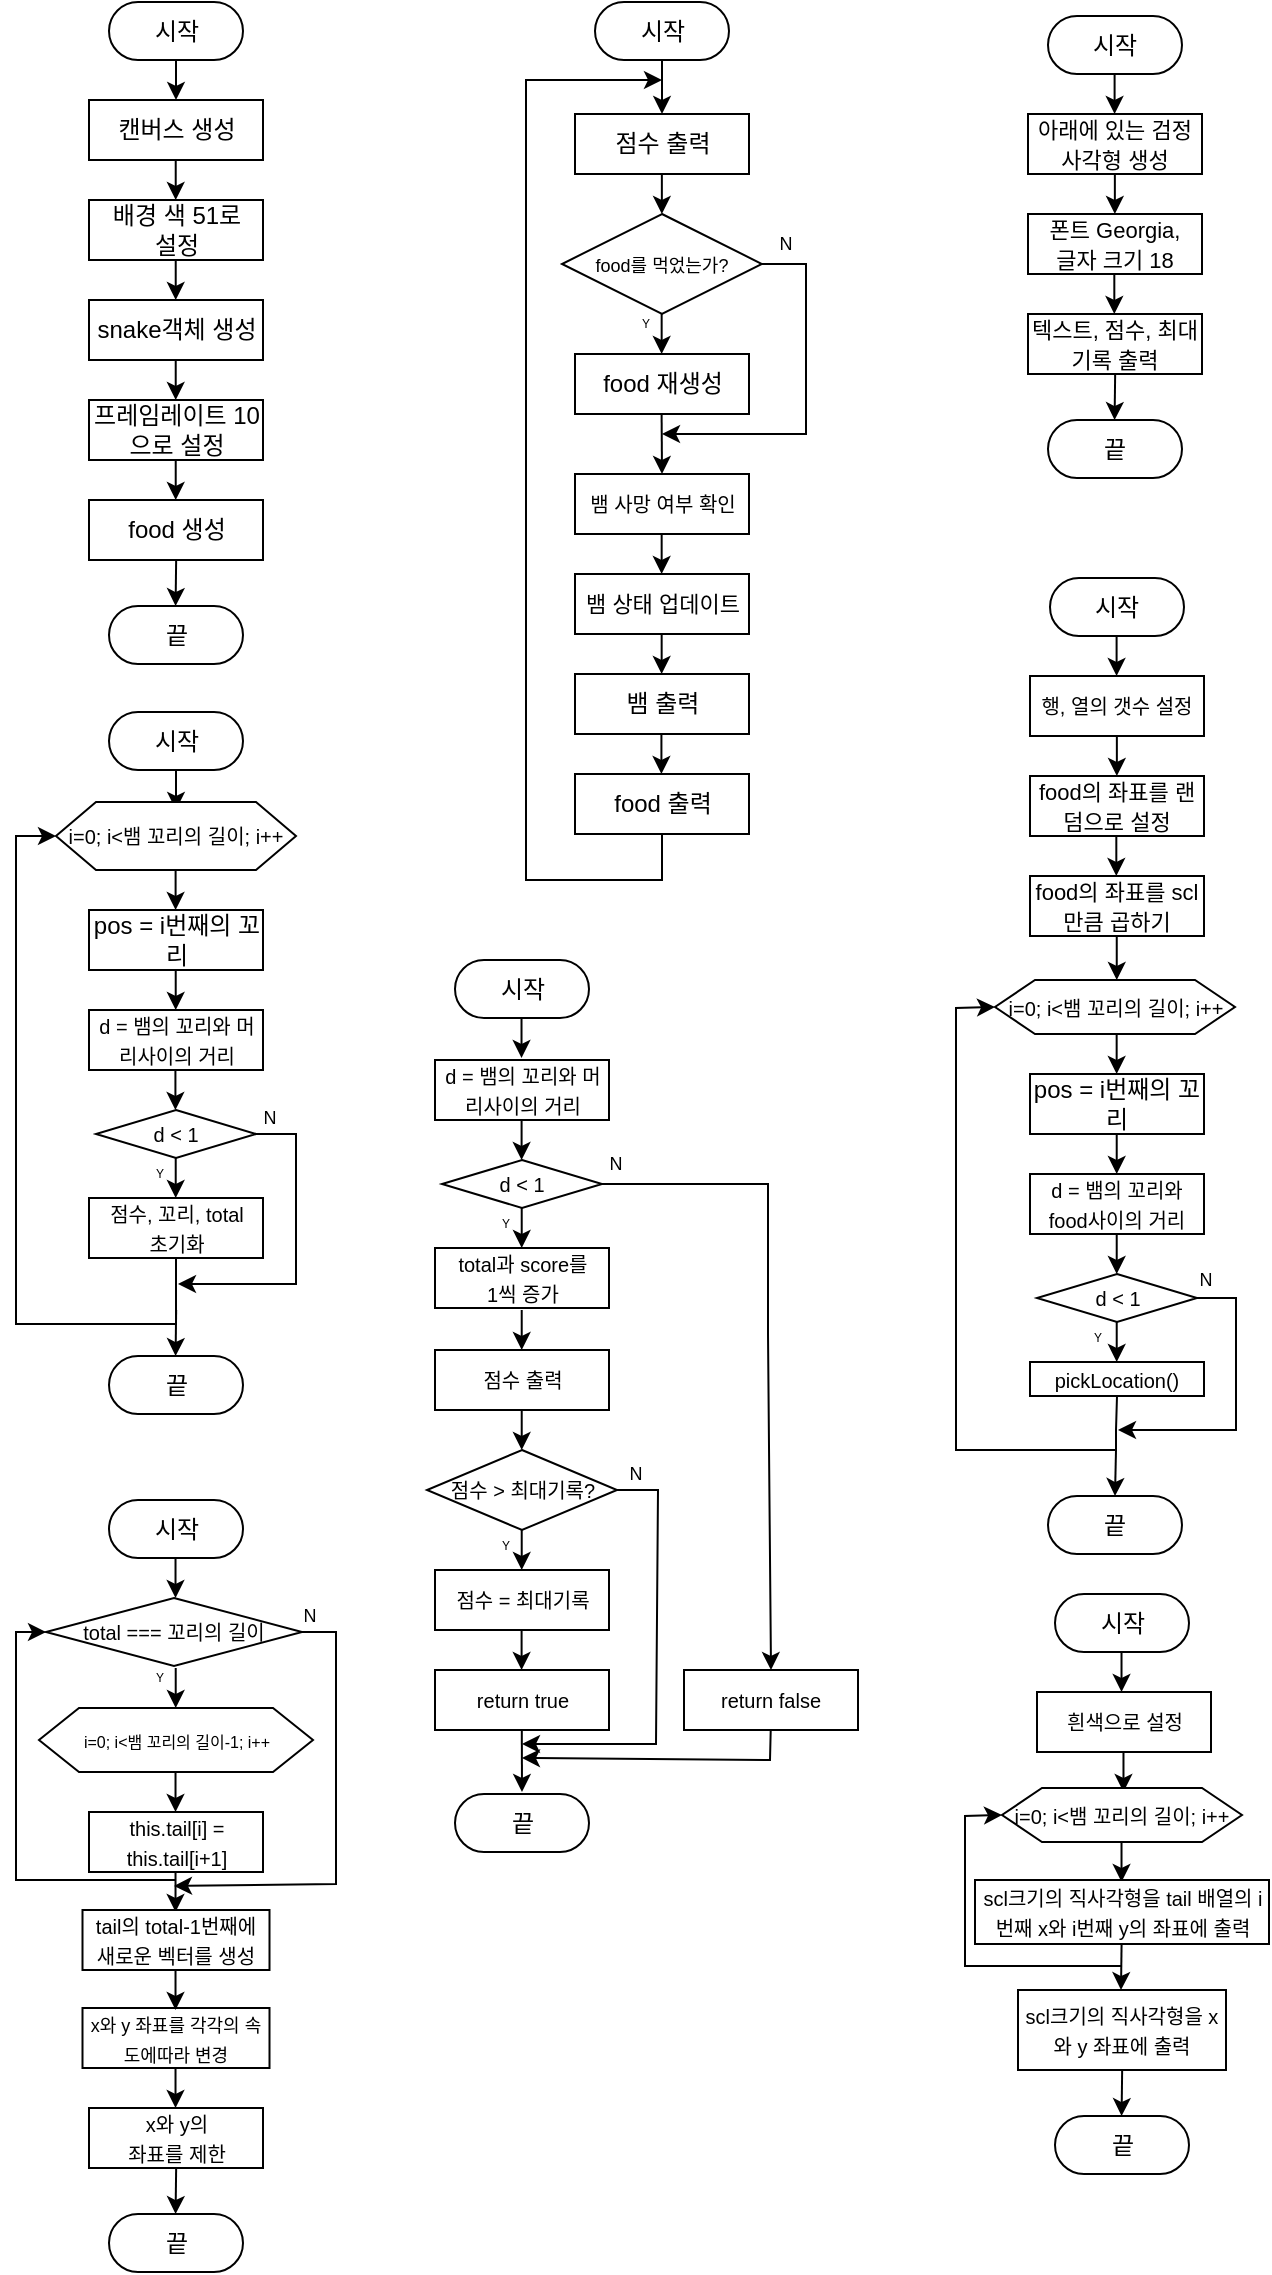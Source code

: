 <mxfile version="17.5.0" type="github"><diagram id="o1YmCzSLNGWAifdCayA7" name="Page-1"><mxGraphModel dx="426" dy="541" grid="0" gridSize="10" guides="1" tooltips="1" connect="1" arrows="1" fold="1" page="1" pageScale="1" pageWidth="827" pageHeight="1169" math="0" shadow="0"><root><mxCell id="0"/><mxCell id="1" parent="0"/><mxCell id="RgioueCR6LUNR1uBSGEY-4" value="" style="endArrow=classic;html=1;rounded=0;entryX=0.5;entryY=0;entryDx=0;entryDy=0;exitX=0.5;exitY=1;exitDx=0;exitDy=0;" edge="1" parent="1" source="RgioueCR6LUNR1uBSGEY-41" target="RgioueCR6LUNR1uBSGEY-6"><mxGeometry width="50" height="50" relative="1" as="geometry"><mxPoint x="361" y="57" as="sourcePoint"/><mxPoint x="363" y="77" as="targetPoint"/><Array as="points"/></mxGeometry></mxCell><mxCell id="RgioueCR6LUNR1uBSGEY-6" value="점수 출력" style="rounded=0;whiteSpace=wrap;html=1;" vertex="1" parent="1"><mxGeometry x="319.5" y="84" width="87" height="30" as="geometry"/></mxCell><mxCell id="RgioueCR6LUNR1uBSGEY-7" value="" style="endArrow=classic;html=1;rounded=0;exitX=0.5;exitY=1;exitDx=0;exitDy=0;" edge="1" parent="1"><mxGeometry width="50" height="50" relative="1" as="geometry"><mxPoint x="362.93" y="114" as="sourcePoint"/><mxPoint x="362.93" y="134" as="targetPoint"/><Array as="points"/></mxGeometry></mxCell><mxCell id="RgioueCR6LUNR1uBSGEY-8" value="&lt;font style=&quot;font-size: 9px&quot;&gt;food를 먹었는가?&lt;/font&gt;" style="rhombus;whiteSpace=wrap;html=1;rounded=0;" vertex="1" parent="1"><mxGeometry x="313" y="134" width="100" height="50" as="geometry"/></mxCell><mxCell id="RgioueCR6LUNR1uBSGEY-12" value="" style="endArrow=classic;html=1;rounded=0;exitX=0.5;exitY=1;exitDx=0;exitDy=0;" edge="1" parent="1"><mxGeometry width="50" height="50" relative="1" as="geometry"><mxPoint x="362.83" y="184" as="sourcePoint"/><mxPoint x="362.83" y="204" as="targetPoint"/><Array as="points"/></mxGeometry></mxCell><mxCell id="RgioueCR6LUNR1uBSGEY-13" value="" style="endArrow=classic;html=1;rounded=0;exitX=1;exitY=0.5;exitDx=0;exitDy=0;" edge="1" parent="1" source="RgioueCR6LUNR1uBSGEY-8"><mxGeometry width="50" height="50" relative="1" as="geometry"><mxPoint x="435" y="164" as="sourcePoint"/><mxPoint x="363" y="244" as="targetPoint"/><Array as="points"><mxPoint x="435" y="159"/><mxPoint x="435" y="244"/></Array></mxGeometry></mxCell><mxCell id="RgioueCR6LUNR1uBSGEY-14" value="food 재생성" style="rounded=0;whiteSpace=wrap;html=1;" vertex="1" parent="1"><mxGeometry x="319.5" y="204" width="87" height="30" as="geometry"/></mxCell><mxCell id="RgioueCR6LUNR1uBSGEY-15" value="" style="endArrow=classic;html=1;rounded=0;exitX=0.5;exitY=1;exitDx=0;exitDy=0;" edge="1" parent="1"><mxGeometry width="50" height="50" relative="1" as="geometry"><mxPoint x="362.8" y="234" as="sourcePoint"/><mxPoint x="363" y="264" as="targetPoint"/><Array as="points"/></mxGeometry></mxCell><mxCell id="RgioueCR6LUNR1uBSGEY-16" value="Y" style="text;html=1;strokeColor=none;fillColor=none;align=center;verticalAlign=middle;whiteSpace=wrap;rounded=0;fontSize=6;" vertex="1" parent="1"><mxGeometry x="325" y="174" width="60" height="30" as="geometry"/></mxCell><mxCell id="RgioueCR6LUNR1uBSGEY-17" value="&lt;font style=&quot;font-size: 9px&quot;&gt;N&lt;/font&gt;" style="text;html=1;strokeColor=none;fillColor=none;align=center;verticalAlign=middle;whiteSpace=wrap;rounded=0;fontSize=6;" vertex="1" parent="1"><mxGeometry x="395" y="134" width="60" height="30" as="geometry"/></mxCell><mxCell id="RgioueCR6LUNR1uBSGEY-19" value="&lt;font style=&quot;font-size: 10px&quot;&gt;뱀 사망 여부 확인&lt;/font&gt;" style="rounded=0;whiteSpace=wrap;html=1;" vertex="1" parent="1"><mxGeometry x="319.5" y="264" width="87" height="30" as="geometry"/></mxCell><mxCell id="RgioueCR6LUNR1uBSGEY-22" value="" style="endArrow=classic;html=1;rounded=0;exitX=0.5;exitY=1;exitDx=0;exitDy=0;" edge="1" parent="1"><mxGeometry width="50" height="50" relative="1" as="geometry"><mxPoint x="362.71" y="394" as="sourcePoint"/><mxPoint x="362.71" y="414" as="targetPoint"/><Array as="points"/></mxGeometry></mxCell><mxCell id="RgioueCR6LUNR1uBSGEY-23" value="" style="endArrow=classic;html=1;rounded=0;exitX=0.5;exitY=1;exitDx=0;exitDy=0;" edge="1" parent="1"><mxGeometry width="50" height="50" relative="1" as="geometry"><mxPoint x="362.83" y="344" as="sourcePoint"/><mxPoint x="362.83" y="364" as="targetPoint"/><Array as="points"/></mxGeometry></mxCell><mxCell id="RgioueCR6LUNR1uBSGEY-24" value="" style="endArrow=classic;html=1;rounded=0;exitX=0.5;exitY=1;exitDx=0;exitDy=0;" edge="1" parent="1"><mxGeometry width="50" height="50" relative="1" as="geometry"><mxPoint x="362.83" y="294" as="sourcePoint"/><mxPoint x="362.83" y="314" as="targetPoint"/><Array as="points"/></mxGeometry></mxCell><mxCell id="RgioueCR6LUNR1uBSGEY-25" value="&lt;font style=&quot;font-size: 11px&quot;&gt;뱀 상태 업데이트&lt;/font&gt;" style="rounded=0;whiteSpace=wrap;html=1;" vertex="1" parent="1"><mxGeometry x="319.5" y="314" width="87" height="30" as="geometry"/></mxCell><mxCell id="RgioueCR6LUNR1uBSGEY-26" value="뱀 출력" style="rounded=0;whiteSpace=wrap;html=1;" vertex="1" parent="1"><mxGeometry x="319.5" y="364" width="87" height="30" as="geometry"/></mxCell><mxCell id="RgioueCR6LUNR1uBSGEY-27" value="food 출력" style="rounded=0;whiteSpace=wrap;html=1;" vertex="1" parent="1"><mxGeometry x="319.5" y="414" width="87" height="30" as="geometry"/></mxCell><mxCell id="RgioueCR6LUNR1uBSGEY-30" value="" style="endArrow=classic;html=1;rounded=0;fontSize=9;exitX=0.5;exitY=1;exitDx=0;exitDy=0;" edge="1" parent="1" source="RgioueCR6LUNR1uBSGEY-27"><mxGeometry width="50" height="50" relative="1" as="geometry"><mxPoint x="395" y="287" as="sourcePoint"/><mxPoint x="363" y="67" as="targetPoint"/><Array as="points"><mxPoint x="363" y="467"/><mxPoint x="295" y="467"/><mxPoint x="295" y="67"/></Array></mxGeometry></mxCell><mxCell id="RgioueCR6LUNR1uBSGEY-37" value="" style="endArrow=classic;html=1;rounded=0;entryX=0.5;entryY=0;entryDx=0;entryDy=0;exitX=0.5;exitY=1;exitDx=0;exitDy=0;" edge="1" parent="1" source="RgioueCR6LUNR1uBSGEY-39" target="RgioueCR6LUNR1uBSGEY-38"><mxGeometry width="50" height="50" relative="1" as="geometry"><mxPoint x="120" y="57" as="sourcePoint"/><mxPoint x="119.8" y="77" as="targetPoint"/><Array as="points"/></mxGeometry></mxCell><mxCell id="RgioueCR6LUNR1uBSGEY-38" value="캔버스 생성" style="rounded=0;whiteSpace=wrap;html=1;" vertex="1" parent="1"><mxGeometry x="76.5" y="77" width="87" height="30" as="geometry"/></mxCell><mxCell id="RgioueCR6LUNR1uBSGEY-39" value="시작" style="rounded=1;whiteSpace=wrap;html=1;arcSize=50;" vertex="1" parent="1"><mxGeometry x="86.5" y="28" width="67" height="29" as="geometry"/></mxCell><mxCell id="RgioueCR6LUNR1uBSGEY-41" value="시작" style="rounded=1;whiteSpace=wrap;html=1;arcSize=50;" vertex="1" parent="1"><mxGeometry x="329.5" y="28" width="67" height="29" as="geometry"/></mxCell><mxCell id="RgioueCR6LUNR1uBSGEY-42" value="" style="endArrow=classic;html=1;rounded=0;entryX=0.5;entryY=0;entryDx=0;entryDy=0;exitX=0.5;exitY=1;exitDx=0;exitDy=0;" edge="1" parent="1"><mxGeometry width="50" height="50" relative="1" as="geometry"><mxPoint x="119.86" y="107" as="sourcePoint"/><mxPoint x="119.86" y="127" as="targetPoint"/><Array as="points"/></mxGeometry></mxCell><mxCell id="RgioueCR6LUNR1uBSGEY-43" value="배경 색 51로&lt;br&gt;설정" style="rounded=0;whiteSpace=wrap;html=1;" vertex="1" parent="1"><mxGeometry x="76.5" y="127" width="87" height="30" as="geometry"/></mxCell><mxCell id="RgioueCR6LUNR1uBSGEY-44" value="" style="endArrow=classic;html=1;rounded=0;entryX=0.5;entryY=0;entryDx=0;entryDy=0;exitX=0.5;exitY=1;exitDx=0;exitDy=0;" edge="1" parent="1"><mxGeometry width="50" height="50" relative="1" as="geometry"><mxPoint x="119.86" y="157" as="sourcePoint"/><mxPoint x="119.86" y="177" as="targetPoint"/><Array as="points"/></mxGeometry></mxCell><mxCell id="RgioueCR6LUNR1uBSGEY-45" value="snake객체 생성" style="rounded=0;whiteSpace=wrap;html=1;" vertex="1" parent="1"><mxGeometry x="76.5" y="177" width="87" height="30" as="geometry"/></mxCell><mxCell id="RgioueCR6LUNR1uBSGEY-46" value="" style="endArrow=classic;html=1;rounded=0;entryX=0.5;entryY=0;entryDx=0;entryDy=0;exitX=0.5;exitY=1;exitDx=0;exitDy=0;" edge="1" parent="1"><mxGeometry width="50" height="50" relative="1" as="geometry"><mxPoint x="119.86" y="207" as="sourcePoint"/><mxPoint x="119.86" y="227" as="targetPoint"/><Array as="points"/></mxGeometry></mxCell><mxCell id="RgioueCR6LUNR1uBSGEY-47" value="프레임레이트 10으로 설정" style="rounded=0;whiteSpace=wrap;html=1;" vertex="1" parent="1"><mxGeometry x="76.5" y="227" width="87" height="30" as="geometry"/></mxCell><mxCell id="RgioueCR6LUNR1uBSGEY-49" value="" style="endArrow=classic;html=1;rounded=0;entryX=0.5;entryY=0;entryDx=0;entryDy=0;exitX=0.5;exitY=1;exitDx=0;exitDy=0;" edge="1" parent="1"><mxGeometry width="50" height="50" relative="1" as="geometry"><mxPoint x="119.86" y="257" as="sourcePoint"/><mxPoint x="119.86" y="277" as="targetPoint"/><Array as="points"/></mxGeometry></mxCell><mxCell id="RgioueCR6LUNR1uBSGEY-50" value="food 생성" style="rounded=0;whiteSpace=wrap;html=1;" vertex="1" parent="1"><mxGeometry x="76.5" y="277" width="87" height="30" as="geometry"/></mxCell><mxCell id="RgioueCR6LUNR1uBSGEY-52" value="시작" style="rounded=1;whiteSpace=wrap;html=1;arcSize=50;" vertex="1" parent="1"><mxGeometry x="556" y="35" width="67" height="29" as="geometry"/></mxCell><mxCell id="RgioueCR6LUNR1uBSGEY-53" value="&lt;font style=&quot;font-size: 11px&quot;&gt;아래에 있는 검정 사각형 생성&lt;/font&gt;" style="rounded=0;whiteSpace=wrap;html=1;" vertex="1" parent="1"><mxGeometry x="546" y="84" width="87" height="30" as="geometry"/></mxCell><mxCell id="RgioueCR6LUNR1uBSGEY-54" value="" style="endArrow=classic;html=1;rounded=0;exitX=0.5;exitY=1;exitDx=0;exitDy=0;" edge="1" parent="1"><mxGeometry width="50" height="50" relative="1" as="geometry"><mxPoint x="589.43" y="114" as="sourcePoint"/><mxPoint x="589.43" y="134" as="targetPoint"/><Array as="points"/></mxGeometry></mxCell><mxCell id="RgioueCR6LUNR1uBSGEY-55" value="&lt;span style=&quot;font-size: 11px&quot;&gt;폰트 Georgia,&lt;br&gt;글자 크기 18&lt;/span&gt;" style="rounded=0;whiteSpace=wrap;html=1;" vertex="1" parent="1"><mxGeometry x="546" y="134" width="87" height="30" as="geometry"/></mxCell><mxCell id="RgioueCR6LUNR1uBSGEY-56" value="" style="endArrow=classic;html=1;rounded=0;exitX=0.5;exitY=1;exitDx=0;exitDy=0;" edge="1" parent="1"><mxGeometry width="50" height="50" relative="1" as="geometry"><mxPoint x="589.16" y="164" as="sourcePoint"/><mxPoint x="589.16" y="184" as="targetPoint"/><Array as="points"/></mxGeometry></mxCell><mxCell id="RgioueCR6LUNR1uBSGEY-59" value="&lt;span style=&quot;font-size: 11px&quot;&gt;텍스트, 점수, 최대기록 출력&lt;/span&gt;" style="rounded=0;whiteSpace=wrap;html=1;" vertex="1" parent="1"><mxGeometry x="546" y="184" width="87" height="30" as="geometry"/></mxCell><mxCell id="RgioueCR6LUNR1uBSGEY-71" value="" style="endArrow=classic;html=1;rounded=0;exitX=0.5;exitY=1;exitDx=0;exitDy=0;" edge="1" parent="1"><mxGeometry width="50" height="50" relative="1" as="geometry"><mxPoint x="589.3" y="64" as="sourcePoint"/><mxPoint x="589.3" y="84" as="targetPoint"/><Array as="points"/></mxGeometry></mxCell><mxCell id="RgioueCR6LUNR1uBSGEY-72" value="시작" style="rounded=1;whiteSpace=wrap;html=1;arcSize=50;" vertex="1" parent="1"><mxGeometry x="557" y="316" width="67" height="29" as="geometry"/></mxCell><mxCell id="RgioueCR6LUNR1uBSGEY-73" value="&lt;font style=&quot;font-size: 10px&quot;&gt;행, 열의 갯수 설정&lt;/font&gt;" style="rounded=0;whiteSpace=wrap;html=1;" vertex="1" parent="1"><mxGeometry x="547" y="365" width="87" height="30" as="geometry"/></mxCell><mxCell id="RgioueCR6LUNR1uBSGEY-74" value="" style="endArrow=classic;html=1;rounded=0;exitX=0.5;exitY=1;exitDx=0;exitDy=0;" edge="1" parent="1"><mxGeometry width="50" height="50" relative="1" as="geometry"><mxPoint x="590.43" y="395" as="sourcePoint"/><mxPoint x="590.43" y="415" as="targetPoint"/><Array as="points"/></mxGeometry></mxCell><mxCell id="RgioueCR6LUNR1uBSGEY-75" value="&lt;span style=&quot;font-size: 11px&quot;&gt;food의 좌표를 랜덤으로 설정&lt;/span&gt;" style="rounded=0;whiteSpace=wrap;html=1;" vertex="1" parent="1"><mxGeometry x="547" y="415" width="87" height="30" as="geometry"/></mxCell><mxCell id="RgioueCR6LUNR1uBSGEY-76" value="" style="endArrow=classic;html=1;rounded=0;exitX=0.5;exitY=1;exitDx=0;exitDy=0;" edge="1" parent="1"><mxGeometry width="50" height="50" relative="1" as="geometry"><mxPoint x="590.16" y="445" as="sourcePoint"/><mxPoint x="590.16" y="465" as="targetPoint"/><Array as="points"/></mxGeometry></mxCell><mxCell id="RgioueCR6LUNR1uBSGEY-77" value="&lt;span style=&quot;font-size: 11px&quot;&gt;food의 좌표를 scl만큼 곱하기&lt;/span&gt;" style="rounded=0;whiteSpace=wrap;html=1;" vertex="1" parent="1"><mxGeometry x="547" y="465" width="87" height="30" as="geometry"/></mxCell><mxCell id="RgioueCR6LUNR1uBSGEY-78" value="" style="endArrow=classic;html=1;rounded=0;exitX=0.5;exitY=1;exitDx=0;exitDy=0;" edge="1" parent="1"><mxGeometry width="50" height="50" relative="1" as="geometry"><mxPoint x="590.3" y="345" as="sourcePoint"/><mxPoint x="590.3" y="365" as="targetPoint"/><Array as="points"/></mxGeometry></mxCell><mxCell id="RgioueCR6LUNR1uBSGEY-81" value="" style="endArrow=classic;html=1;rounded=0;exitX=0.5;exitY=1;exitDx=0;exitDy=0;entryX=0.499;entryY=0;entryDx=0;entryDy=0;entryPerimeter=0;" edge="1" parent="1"><mxGeometry width="50" height="50" relative="1" as="geometry"><mxPoint x="590.39" y="495" as="sourcePoint"/><mxPoint x="590.38" y="517" as="targetPoint"/><Array as="points"/></mxGeometry></mxCell><mxCell id="RgioueCR6LUNR1uBSGEY-83" value="i=0; i&amp;lt;뱀 꼬리의 길이; i++" style="shape=hexagon;perimeter=hexagonPerimeter2;whiteSpace=wrap;html=1;fixedSize=1;fontSize=10;" vertex="1" parent="1"><mxGeometry x="529.5" y="517" width="120" height="27" as="geometry"/></mxCell><mxCell id="RgioueCR6LUNR1uBSGEY-85" value="" style="endArrow=classic;html=1;rounded=0;exitX=0.5;exitY=1;exitDx=0;exitDy=0;" edge="1" parent="1"><mxGeometry width="50" height="50" relative="1" as="geometry"><mxPoint x="590.33" y="544" as="sourcePoint"/><mxPoint x="590.33" y="564" as="targetPoint"/><Array as="points"/></mxGeometry></mxCell><mxCell id="RgioueCR6LUNR1uBSGEY-87" value="pos = i번째의 꼬리" style="rounded=0;whiteSpace=wrap;html=1;" vertex="1" parent="1"><mxGeometry x="547" y="564" width="87" height="30" as="geometry"/></mxCell><mxCell id="RgioueCR6LUNR1uBSGEY-90" value="" style="endArrow=classic;html=1;rounded=0;exitX=0.5;exitY=1;exitDx=0;exitDy=0;" edge="1" parent="1"><mxGeometry width="50" height="50" relative="1" as="geometry"><mxPoint x="590.36" y="594" as="sourcePoint"/><mxPoint x="590.36" y="614" as="targetPoint"/><Array as="points"/></mxGeometry></mxCell><mxCell id="RgioueCR6LUNR1uBSGEY-91" value="&lt;font style=&quot;font-size: 10px&quot;&gt;d = 뱀의 꼬리와food사이의 거리&lt;/font&gt;" style="rounded=0;whiteSpace=wrap;html=1;" vertex="1" parent="1"><mxGeometry x="547" y="614" width="87" height="30" as="geometry"/></mxCell><mxCell id="RgioueCR6LUNR1uBSGEY-92" value="" style="endArrow=classic;html=1;rounded=0;exitX=0.5;exitY=1;exitDx=0;exitDy=0;" edge="1" parent="1"><mxGeometry width="50" height="50" relative="1" as="geometry"><mxPoint x="590.36" y="644" as="sourcePoint"/><mxPoint x="590.36" y="664" as="targetPoint"/><Array as="points"/></mxGeometry></mxCell><mxCell id="RgioueCR6LUNR1uBSGEY-94" value="d &amp;lt; 1" style="rhombus;whiteSpace=wrap;html=1;fontSize=10;" vertex="1" parent="1"><mxGeometry x="550.5" y="664" width="80" height="24" as="geometry"/></mxCell><mxCell id="RgioueCR6LUNR1uBSGEY-95" value="" style="endArrow=classic;html=1;rounded=0;exitX=0.5;exitY=1;exitDx=0;exitDy=0;" edge="1" parent="1"><mxGeometry width="50" height="50" relative="1" as="geometry"><mxPoint x="590.36" y="688" as="sourcePoint"/><mxPoint x="590.36" y="708" as="targetPoint"/><Array as="points"/></mxGeometry></mxCell><mxCell id="RgioueCR6LUNR1uBSGEY-97" value="&lt;span style=&quot;font-size: 10px&quot;&gt;pickLocation()&lt;/span&gt;" style="rounded=0;whiteSpace=wrap;html=1;" vertex="1" parent="1"><mxGeometry x="547" y="708" width="87" height="17" as="geometry"/></mxCell><mxCell id="RgioueCR6LUNR1uBSGEY-98" value="" style="endArrow=classic;html=1;rounded=0;exitX=0.5;exitY=1;exitDx=0;exitDy=0;entryX=0;entryY=0.5;entryDx=0;entryDy=0;" edge="1" parent="1" source="RgioueCR6LUNR1uBSGEY-97" target="RgioueCR6LUNR1uBSGEY-83"><mxGeometry width="50" height="50" relative="1" as="geometry"><mxPoint x="589.3" y="725" as="sourcePoint"/><mxPoint x="590" y="352" as="targetPoint"/><Array as="points"><mxPoint x="590" y="742"/><mxPoint x="590" y="752"/><mxPoint x="510" y="752"/><mxPoint x="510" y="531"/></Array></mxGeometry></mxCell><mxCell id="RgioueCR6LUNR1uBSGEY-100" value="" style="endArrow=classic;html=1;fontSize=10;exitX=1;exitY=0.5;exitDx=0;exitDy=0;rounded=0;" edge="1" parent="1" source="RgioueCR6LUNR1uBSGEY-94"><mxGeometry width="50" height="50" relative="1" as="geometry"><mxPoint x="520" y="592" as="sourcePoint"/><mxPoint x="591" y="742" as="targetPoint"/><Array as="points"><mxPoint x="650" y="676"/><mxPoint x="650" y="742"/></Array></mxGeometry></mxCell><mxCell id="RgioueCR6LUNR1uBSGEY-101" value="" style="endArrow=classic;html=1;rounded=0;entryX=0.5;entryY=0;entryDx=0;entryDy=0;exitX=0.5;exitY=1;exitDx=0;exitDy=0;" edge="1" parent="1" source="RgioueCR6LUNR1uBSGEY-103"><mxGeometry width="50" height="50" relative="1" as="geometry"><mxPoint x="120" y="412" as="sourcePoint"/><mxPoint x="120.0" y="432" as="targetPoint"/><Array as="points"/></mxGeometry></mxCell><mxCell id="RgioueCR6LUNR1uBSGEY-103" value="시작" style="rounded=1;whiteSpace=wrap;html=1;arcSize=50;" vertex="1" parent="1"><mxGeometry x="86.5" y="383" width="67" height="29" as="geometry"/></mxCell><mxCell id="RgioueCR6LUNR1uBSGEY-104" value="" style="endArrow=classic;html=1;rounded=0;entryX=0.5;entryY=0;entryDx=0;entryDy=0;exitX=0.5;exitY=1;exitDx=0;exitDy=0;" edge="1" parent="1"><mxGeometry width="50" height="50" relative="1" as="geometry"><mxPoint x="119.8" y="462" as="sourcePoint"/><mxPoint x="119.8" y="482" as="targetPoint"/><Array as="points"/></mxGeometry></mxCell><mxCell id="RgioueCR6LUNR1uBSGEY-105" value="pos = i번째의 꼬리" style="rounded=0;whiteSpace=wrap;html=1;" vertex="1" parent="1"><mxGeometry x="76.5" y="482" width="87" height="30" as="geometry"/></mxCell><mxCell id="RgioueCR6LUNR1uBSGEY-106" value="" style="endArrow=classic;html=1;rounded=0;entryX=0.5;entryY=0;entryDx=0;entryDy=0;exitX=0.5;exitY=1;exitDx=0;exitDy=0;" edge="1" parent="1"><mxGeometry width="50" height="50" relative="1" as="geometry"><mxPoint x="119.86" y="512" as="sourcePoint"/><mxPoint x="119.86" y="532" as="targetPoint"/><Array as="points"/></mxGeometry></mxCell><mxCell id="RgioueCR6LUNR1uBSGEY-107" value="&lt;span style=&quot;font-size: 10px&quot;&gt;d = 뱀의 꼬리와 머리사이의 거리&lt;/span&gt;" style="rounded=0;whiteSpace=wrap;html=1;" vertex="1" parent="1"><mxGeometry x="76.5" y="532" width="87" height="30" as="geometry"/></mxCell><mxCell id="RgioueCR6LUNR1uBSGEY-108" value="" style="endArrow=classic;html=1;rounded=0;entryX=0.5;entryY=0;entryDx=0;entryDy=0;exitX=0.5;exitY=1;exitDx=0;exitDy=0;" edge="1" parent="1"><mxGeometry width="50" height="50" relative="1" as="geometry"><mxPoint x="119.71" y="562" as="sourcePoint"/><mxPoint x="119.71" y="582" as="targetPoint"/><Array as="points"/></mxGeometry></mxCell><mxCell id="RgioueCR6LUNR1uBSGEY-112" value="i=0; i&amp;lt;뱀 꼬리의 길이; i++" style="shape=hexagon;perimeter=hexagonPerimeter2;whiteSpace=wrap;html=1;fixedSize=1;fontSize=10;" vertex="1" parent="1"><mxGeometry x="60" y="428" width="120" height="34" as="geometry"/></mxCell><mxCell id="RgioueCR6LUNR1uBSGEY-118" value="" style="endArrow=classic;html=1;rounded=0;exitX=0.5;exitY=1;exitDx=0;exitDy=0;entryX=0;entryY=0.5;entryDx=0;entryDy=0;" edge="1" parent="1" target="RgioueCR6LUNR1uBSGEY-112"><mxGeometry width="50" height="50" relative="1" as="geometry"><mxPoint x="120" y="656" as="sourcePoint"/><mxPoint x="120" y="469" as="targetPoint"/><Array as="points"><mxPoint x="120" y="689"/><mxPoint x="40" y="689"/><mxPoint x="40" y="445"/></Array></mxGeometry></mxCell><mxCell id="RgioueCR6LUNR1uBSGEY-120" value="&lt;font style=&quot;font-size: 9px&quot;&gt;N&lt;/font&gt;" style="text;html=1;strokeColor=none;fillColor=none;align=center;verticalAlign=middle;whiteSpace=wrap;rounded=0;fontSize=6;" vertex="1" parent="1"><mxGeometry x="137" y="571" width="60" height="30" as="geometry"/></mxCell><mxCell id="RgioueCR6LUNR1uBSGEY-121" value="Y" style="text;html=1;strokeColor=none;fillColor=none;align=center;verticalAlign=middle;whiteSpace=wrap;rounded=0;fontSize=6;" vertex="1" parent="1"><mxGeometry x="550.5" y="681" width="60" height="30" as="geometry"/></mxCell><mxCell id="RgioueCR6LUNR1uBSGEY-122" value="&lt;font style=&quot;font-size: 9px&quot;&gt;N&lt;/font&gt;" style="text;html=1;strokeColor=none;fillColor=none;align=center;verticalAlign=middle;whiteSpace=wrap;rounded=0;fontSize=6;" vertex="1" parent="1"><mxGeometry x="605" y="652" width="60" height="30" as="geometry"/></mxCell><mxCell id="RgioueCR6LUNR1uBSGEY-123" value="시작" style="rounded=1;whiteSpace=wrap;html=1;arcSize=50;" vertex="1" parent="1"><mxGeometry x="86.5" y="777" width="67" height="29" as="geometry"/></mxCell><mxCell id="RgioueCR6LUNR1uBSGEY-125" value="" style="endArrow=classic;html=1;rounded=0;entryX=0.5;entryY=0;entryDx=0;entryDy=0;exitX=0.5;exitY=1;exitDx=0;exitDy=0;" edge="1" parent="1"><mxGeometry width="50" height="50" relative="1" as="geometry"><mxPoint x="119.76" y="806" as="sourcePoint"/><mxPoint x="119.76" y="826" as="targetPoint"/><Array as="points"/></mxGeometry></mxCell><mxCell id="RgioueCR6LUNR1uBSGEY-126" value="total === 꼬리의 길이" style="rhombus;whiteSpace=wrap;html=1;fontSize=10;" vertex="1" parent="1"><mxGeometry x="55" y="826" width="128" height="34" as="geometry"/></mxCell><mxCell id="RgioueCR6LUNR1uBSGEY-127" value="" style="endArrow=classic;html=1;rounded=0;exitX=0.5;exitY=1;exitDx=0;exitDy=0;" edge="1" parent="1"><mxGeometry width="50" height="50" relative="1" as="geometry"><mxPoint x="119.86" y="861" as="sourcePoint"/><mxPoint x="119.86" y="881" as="targetPoint"/><Array as="points"/></mxGeometry></mxCell><mxCell id="RgioueCR6LUNR1uBSGEY-129" value="" style="endArrow=classic;html=1;fontSize=10;exitX=1;exitY=0.5;exitDx=0;exitDy=0;rounded=0;" edge="1" parent="1" source="RgioueCR6LUNR1uBSGEY-126"><mxGeometry width="50" height="50" relative="1" as="geometry"><mxPoint x="49.5" y="750" as="sourcePoint"/><mxPoint x="119" y="970" as="targetPoint"/><Array as="points"><mxPoint x="200" y="843"/><mxPoint x="200" y="969"/></Array></mxGeometry></mxCell><mxCell id="RgioueCR6LUNR1uBSGEY-130" value="Y" style="text;html=1;strokeColor=none;fillColor=none;align=center;verticalAlign=middle;whiteSpace=wrap;rounded=0;fontSize=6;" vertex="1" parent="1"><mxGeometry x="82" y="851" width="60" height="30" as="geometry"/></mxCell><mxCell id="RgioueCR6LUNR1uBSGEY-131" value="&lt;font style=&quot;font-size: 9px&quot;&gt;N&lt;/font&gt;" style="text;html=1;strokeColor=none;fillColor=none;align=center;verticalAlign=middle;whiteSpace=wrap;rounded=0;fontSize=6;" vertex="1" parent="1"><mxGeometry x="157" y="820" width="60" height="30" as="geometry"/></mxCell><mxCell id="RgioueCR6LUNR1uBSGEY-132" value="&lt;font style=&quot;font-size: 8px&quot;&gt;i=0; i&amp;lt;뱀 꼬리의 길이-1; i++&lt;/font&gt;" style="shape=hexagon;perimeter=hexagonPerimeter2;whiteSpace=wrap;html=1;fixedSize=1;fontSize=10;" vertex="1" parent="1"><mxGeometry x="51.5" y="881" width="137" height="32" as="geometry"/></mxCell><mxCell id="RgioueCR6LUNR1uBSGEY-133" value="" style="endArrow=classic;html=1;rounded=0;entryX=0.5;entryY=0;entryDx=0;entryDy=0;exitX=0.5;exitY=1;exitDx=0;exitDy=0;" edge="1" parent="1"><mxGeometry width="50" height="50" relative="1" as="geometry"><mxPoint x="119.76" y="913" as="sourcePoint"/><mxPoint x="119.76" y="933" as="targetPoint"/><Array as="points"/></mxGeometry></mxCell><mxCell id="RgioueCR6LUNR1uBSGEY-134" value="&lt;span style=&quot;font-size: 10px&quot;&gt;this.tail[i] = this.tail[i+1]&lt;/span&gt;" style="rounded=0;whiteSpace=wrap;html=1;" vertex="1" parent="1"><mxGeometry x="76.5" y="933" width="87" height="30" as="geometry"/></mxCell><mxCell id="RgioueCR6LUNR1uBSGEY-135" value="" style="endArrow=classic;html=1;rounded=0;entryX=0.5;entryY=0;entryDx=0;entryDy=0;exitX=0.5;exitY=1;exitDx=0;exitDy=0;" edge="1" parent="1"><mxGeometry width="50" height="50" relative="1" as="geometry"><mxPoint x="119.76" y="963" as="sourcePoint"/><mxPoint x="119.76" y="983" as="targetPoint"/><Array as="points"/></mxGeometry></mxCell><mxCell id="RgioueCR6LUNR1uBSGEY-136" value="&lt;font style=&quot;font-size: 9px&quot;&gt;x와 y 좌표를 각각의 속도에따라 변경&lt;/font&gt;" style="rounded=0;whiteSpace=wrap;html=1;" vertex="1" parent="1"><mxGeometry x="73.25" y="1031" width="93.5" height="30" as="geometry"/></mxCell><mxCell id="RgioueCR6LUNR1uBSGEY-137" value="" style="endArrow=classic;html=1;rounded=0;fontSize=8;entryX=0;entryY=0.5;entryDx=0;entryDy=0;" edge="1" parent="1" target="RgioueCR6LUNR1uBSGEY-126"><mxGeometry width="50" height="50" relative="1" as="geometry"><mxPoint x="120" y="967" as="sourcePoint"/><mxPoint x="190" y="887" as="targetPoint"/><Array as="points"><mxPoint x="40" y="967"/><mxPoint x="40" y="843"/></Array></mxGeometry></mxCell><mxCell id="RgioueCR6LUNR1uBSGEY-138" value="" style="endArrow=classic;html=1;rounded=0;entryX=0.5;entryY=0;entryDx=0;entryDy=0;exitX=0.5;exitY=1;exitDx=0;exitDy=0;" edge="1" parent="1"><mxGeometry width="50" height="50" relative="1" as="geometry"><mxPoint x="119.76" y="1061" as="sourcePoint"/><mxPoint x="119.76" y="1081" as="targetPoint"/><Array as="points"/></mxGeometry></mxCell><mxCell id="RgioueCR6LUNR1uBSGEY-139" value="&lt;font style=&quot;font-size: 10px&quot;&gt;x와 y의 &lt;br&gt;좌표를 제한&lt;/font&gt;" style="rounded=0;whiteSpace=wrap;html=1;" vertex="1" parent="1"><mxGeometry x="76.5" y="1081" width="87" height="30" as="geometry"/></mxCell><mxCell id="RgioueCR6LUNR1uBSGEY-140" value="&lt;font size=&quot;1&quot;&gt;tail의 total-1번째에 새로운 벡터를 생성&lt;/font&gt;" style="rounded=0;whiteSpace=wrap;html=1;" vertex="1" parent="1"><mxGeometry x="73.25" y="982" width="93.5" height="30" as="geometry"/></mxCell><mxCell id="RgioueCR6LUNR1uBSGEY-141" value="" style="endArrow=classic;html=1;rounded=0;entryX=0.5;entryY=0;entryDx=0;entryDy=0;exitX=0.5;exitY=1;exitDx=0;exitDy=0;" edge="1" parent="1"><mxGeometry width="50" height="50" relative="1" as="geometry"><mxPoint x="119.76" y="1012" as="sourcePoint"/><mxPoint x="119.76" y="1032" as="targetPoint"/><Array as="points"/></mxGeometry></mxCell><mxCell id="RgioueCR6LUNR1uBSGEY-142" value="시작" style="rounded=1;whiteSpace=wrap;html=1;arcSize=50;" vertex="1" parent="1"><mxGeometry x="259.5" y="507" width="67" height="29" as="geometry"/></mxCell><mxCell id="RgioueCR6LUNR1uBSGEY-143" value="" style="endArrow=classic;html=1;rounded=0;entryX=0.5;entryY=0;entryDx=0;entryDy=0;exitX=0.5;exitY=1;exitDx=0;exitDy=0;" edge="1" parent="1"><mxGeometry width="50" height="50" relative="1" as="geometry"><mxPoint x="292.76" y="536" as="sourcePoint"/><mxPoint x="292.76" y="556" as="targetPoint"/><Array as="points"/></mxGeometry></mxCell><mxCell id="RgioueCR6LUNR1uBSGEY-144" value="&lt;span style=&quot;font-size: 10px&quot;&gt;d = 뱀의 꼬리와 머리사이의 거리&lt;/span&gt;" style="rounded=0;whiteSpace=wrap;html=1;" vertex="1" parent="1"><mxGeometry x="249.5" y="557" width="87" height="30" as="geometry"/></mxCell><mxCell id="RgioueCR6LUNR1uBSGEY-145" value="d &amp;lt; 1" style="rhombus;whiteSpace=wrap;html=1;fontSize=10;" vertex="1" parent="1"><mxGeometry x="80" y="582" width="80" height="24" as="geometry"/></mxCell><mxCell id="RgioueCR6LUNR1uBSGEY-146" value="" style="endArrow=classic;html=1;rounded=0;exitX=0.5;exitY=1;exitDx=0;exitDy=0;" edge="1" parent="1"><mxGeometry width="50" height="50" relative="1" as="geometry"><mxPoint x="119.86" y="606" as="sourcePoint"/><mxPoint x="119.86" y="626" as="targetPoint"/><Array as="points"/></mxGeometry></mxCell><mxCell id="RgioueCR6LUNR1uBSGEY-147" value="&lt;font style=&quot;font-size: 10px&quot;&gt;점수, 꼬리, total&lt;br&gt;초기화&lt;/font&gt;" style="rounded=0;whiteSpace=wrap;html=1;" vertex="1" parent="1"><mxGeometry x="76.5" y="626" width="87" height="30" as="geometry"/></mxCell><mxCell id="RgioueCR6LUNR1uBSGEY-148" value="" style="endArrow=classic;html=1;fontSize=10;exitX=1;exitY=0.5;exitDx=0;exitDy=0;rounded=0;" edge="1" parent="1" source="RgioueCR6LUNR1uBSGEY-145"><mxGeometry width="50" height="50" relative="1" as="geometry"><mxPoint x="49.5" y="506" as="sourcePoint"/><mxPoint x="121" y="669" as="targetPoint"/><Array as="points"><mxPoint x="180" y="594"/><mxPoint x="180" y="669"/></Array></mxGeometry></mxCell><mxCell id="RgioueCR6LUNR1uBSGEY-149" value="Y" style="text;html=1;strokeColor=none;fillColor=none;align=center;verticalAlign=middle;whiteSpace=wrap;rounded=0;fontSize=6;" vertex="1" parent="1"><mxGeometry x="82" y="599" width="60" height="30" as="geometry"/></mxCell><mxCell id="RgioueCR6LUNR1uBSGEY-150" value="d &amp;lt; 1" style="rhombus;whiteSpace=wrap;html=1;fontSize=10;" vertex="1" parent="1"><mxGeometry x="253" y="607" width="80" height="24" as="geometry"/></mxCell><mxCell id="RgioueCR6LUNR1uBSGEY-151" value="" style="endArrow=classic;html=1;rounded=0;exitX=0.5;exitY=1;exitDx=0;exitDy=0;" edge="1" parent="1"><mxGeometry width="50" height="50" relative="1" as="geometry"><mxPoint x="292.86" y="631" as="sourcePoint"/><mxPoint x="292.86" y="651" as="targetPoint"/><Array as="points"/></mxGeometry></mxCell><mxCell id="RgioueCR6LUNR1uBSGEY-152" value="&lt;span style=&quot;font-size: 10px&quot;&gt;total과 score를&lt;br&gt;1씩 증가&lt;/span&gt;" style="rounded=0;whiteSpace=wrap;html=1;" vertex="1" parent="1"><mxGeometry x="249.5" y="651" width="87" height="30" as="geometry"/></mxCell><mxCell id="RgioueCR6LUNR1uBSGEY-153" value="" style="endArrow=classic;html=1;fontSize=10;exitX=1;exitY=0.5;exitDx=0;exitDy=0;rounded=0;entryX=0.5;entryY=0;entryDx=0;entryDy=0;" edge="1" parent="1" source="RgioueCR6LUNR1uBSGEY-150" target="RgioueCR6LUNR1uBSGEY-176"><mxGeometry width="50" height="50" relative="1" as="geometry"><mxPoint x="222.5" y="531" as="sourcePoint"/><mxPoint x="436" y="684" as="targetPoint"/><Array as="points"><mxPoint x="416" y="619"/><mxPoint x="416" y="694"/></Array></mxGeometry></mxCell><mxCell id="RgioueCR6LUNR1uBSGEY-154" value="Y" style="text;html=1;strokeColor=none;fillColor=none;align=center;verticalAlign=middle;whiteSpace=wrap;rounded=0;fontSize=6;" vertex="1" parent="1"><mxGeometry x="255" y="624" width="60" height="30" as="geometry"/></mxCell><mxCell id="RgioueCR6LUNR1uBSGEY-155" value="" style="endArrow=classic;html=1;rounded=0;entryX=0.5;entryY=0;entryDx=0;entryDy=0;exitX=0.5;exitY=1;exitDx=0;exitDy=0;" edge="1" parent="1"><mxGeometry width="50" height="50" relative="1" as="geometry"><mxPoint x="292.8" y="587" as="sourcePoint"/><mxPoint x="292.8" y="607" as="targetPoint"/><Array as="points"/></mxGeometry></mxCell><mxCell id="RgioueCR6LUNR1uBSGEY-158" value="&lt;font style=&quot;font-size: 9px&quot;&gt;N&lt;/font&gt;" style="text;html=1;strokeColor=none;fillColor=none;align=center;verticalAlign=middle;whiteSpace=wrap;rounded=0;fontSize=6;" vertex="1" parent="1"><mxGeometry x="310" y="594" width="60" height="30" as="geometry"/></mxCell><mxCell id="RgioueCR6LUNR1uBSGEY-159" value="" style="endArrow=classic;html=1;rounded=0;exitX=0.5;exitY=1;exitDx=0;exitDy=0;" edge="1" parent="1"><mxGeometry width="50" height="50" relative="1" as="geometry"><mxPoint x="292.86" y="682" as="sourcePoint"/><mxPoint x="292.86" y="702" as="targetPoint"/><Array as="points"/></mxGeometry></mxCell><mxCell id="RgioueCR6LUNR1uBSGEY-160" value="&lt;span style=&quot;font-size: 10px&quot;&gt;점수 출력&lt;/span&gt;" style="rounded=0;whiteSpace=wrap;html=1;" vertex="1" parent="1"><mxGeometry x="249.5" y="702" width="87" height="30" as="geometry"/></mxCell><mxCell id="RgioueCR6LUNR1uBSGEY-163" value="점수 &amp;gt; 최대기록?" style="rhombus;whiteSpace=wrap;html=1;fontSize=10;" vertex="1" parent="1"><mxGeometry x="245.5" y="752" width="95" height="40" as="geometry"/></mxCell><mxCell id="RgioueCR6LUNR1uBSGEY-164" value="" style="endArrow=classic;html=1;rounded=0;exitX=0.5;exitY=1;exitDx=0;exitDy=0;" edge="1" parent="1"><mxGeometry width="50" height="50" relative="1" as="geometry"><mxPoint x="292.86" y="732" as="sourcePoint"/><mxPoint x="292.86" y="752" as="targetPoint"/><Array as="points"/></mxGeometry></mxCell><mxCell id="RgioueCR6LUNR1uBSGEY-166" value="" style="endArrow=classic;html=1;rounded=0;exitX=0.5;exitY=1;exitDx=0;exitDy=0;" edge="1" parent="1"><mxGeometry width="50" height="50" relative="1" as="geometry"><mxPoint x="292.86" y="792" as="sourcePoint"/><mxPoint x="292.86" y="812" as="targetPoint"/><Array as="points"/></mxGeometry></mxCell><mxCell id="RgioueCR6LUNR1uBSGEY-167" value="Y" style="text;html=1;strokeColor=none;fillColor=none;align=center;verticalAlign=middle;whiteSpace=wrap;rounded=0;fontSize=6;" vertex="1" parent="1"><mxGeometry x="255" y="785" width="60" height="30" as="geometry"/></mxCell><mxCell id="RgioueCR6LUNR1uBSGEY-169" value="&lt;span style=&quot;font-size: 10px&quot;&gt;점수 = 최대기록&lt;/span&gt;" style="rounded=0;whiteSpace=wrap;html=1;" vertex="1" parent="1"><mxGeometry x="249.5" y="812" width="87" height="30" as="geometry"/></mxCell><mxCell id="RgioueCR6LUNR1uBSGEY-170" value="&lt;font style=&quot;font-size: 9px&quot;&gt;N&lt;/font&gt;" style="text;html=1;strokeColor=none;fillColor=none;align=center;verticalAlign=middle;whiteSpace=wrap;rounded=0;fontSize=6;" vertex="1" parent="1"><mxGeometry x="319.5" y="749" width="60" height="30" as="geometry"/></mxCell><mxCell id="RgioueCR6LUNR1uBSGEY-171" value="" style="endArrow=classic;html=1;rounded=0;fontSize=10;exitX=1;exitY=0.5;exitDx=0;exitDy=0;" edge="1" parent="1" source="RgioueCR6LUNR1uBSGEY-163"><mxGeometry width="50" height="50" relative="1" as="geometry"><mxPoint x="341" y="770" as="sourcePoint"/><mxPoint x="293" y="899" as="targetPoint"/><Array as="points"><mxPoint x="361" y="772"/><mxPoint x="360" y="899"/></Array></mxGeometry></mxCell><mxCell id="RgioueCR6LUNR1uBSGEY-172" value="" style="endArrow=classic;html=1;rounded=0;exitX=0.5;exitY=1;exitDx=0;exitDy=0;" edge="1" parent="1"><mxGeometry width="50" height="50" relative="1" as="geometry"><mxPoint x="292.8" y="842" as="sourcePoint"/><mxPoint x="292.8" y="862" as="targetPoint"/><Array as="points"/></mxGeometry></mxCell><mxCell id="RgioueCR6LUNR1uBSGEY-173" value="&lt;span style=&quot;font-size: 10px&quot;&gt;return true&lt;/span&gt;" style="rounded=0;whiteSpace=wrap;html=1;" vertex="1" parent="1"><mxGeometry x="249.5" y="862" width="87" height="30" as="geometry"/></mxCell><mxCell id="RgioueCR6LUNR1uBSGEY-175" value="" style="endArrow=classic;html=1;rounded=0;exitX=0.5;exitY=1;exitDx=0;exitDy=0;" edge="1" parent="1"><mxGeometry width="50" height="50" relative="1" as="geometry"><mxPoint x="292.9" y="892" as="sourcePoint"/><mxPoint x="293" y="923" as="targetPoint"/><Array as="points"/></mxGeometry></mxCell><mxCell id="RgioueCR6LUNR1uBSGEY-176" value="&lt;span style=&quot;font-size: 10px&quot;&gt;return false&lt;/span&gt;" style="rounded=0;whiteSpace=wrap;html=1;" vertex="1" parent="1"><mxGeometry x="374" y="862" width="87" height="30" as="geometry"/></mxCell><mxCell id="RgioueCR6LUNR1uBSGEY-178" value="" style="endArrow=classic;html=1;rounded=0;exitX=0.5;exitY=1;exitDx=0;exitDy=0;" edge="1" parent="1"><mxGeometry width="50" height="50" relative="1" as="geometry"><mxPoint x="417.36" y="892" as="sourcePoint"/><mxPoint x="293" y="906" as="targetPoint"/><Array as="points"><mxPoint x="417" y="907"/></Array></mxGeometry></mxCell><mxCell id="RgioueCR6LUNR1uBSGEY-179" value="끝" style="rounded=1;whiteSpace=wrap;html=1;arcSize=50;" vertex="1" parent="1"><mxGeometry x="259.5" y="924" width="67" height="29" as="geometry"/></mxCell><mxCell id="RgioueCR6LUNR1uBSGEY-180" value="시작" style="rounded=1;whiteSpace=wrap;html=1;arcSize=50;" vertex="1" parent="1"><mxGeometry x="559.5" y="824" width="67" height="29" as="geometry"/></mxCell><mxCell id="RgioueCR6LUNR1uBSGEY-181" value="" style="endArrow=classic;html=1;rounded=0;entryX=0.5;entryY=0;entryDx=0;entryDy=0;exitX=0.5;exitY=1;exitDx=0;exitDy=0;" edge="1" parent="1"><mxGeometry width="50" height="50" relative="1" as="geometry"><mxPoint x="592.76" y="853" as="sourcePoint"/><mxPoint x="592.76" y="873" as="targetPoint"/><Array as="points"/></mxGeometry></mxCell><mxCell id="RgioueCR6LUNR1uBSGEY-182" value="&lt;span style=&quot;font-size: 10px&quot;&gt;흰색으로 설정&lt;/span&gt;" style="rounded=0;whiteSpace=wrap;html=1;" vertex="1" parent="1"><mxGeometry x="550.5" y="873" width="87" height="30" as="geometry"/></mxCell><mxCell id="RgioueCR6LUNR1uBSGEY-183" value="" style="endArrow=classic;html=1;rounded=0;entryX=0.5;entryY=0;entryDx=0;entryDy=0;exitX=0.5;exitY=1;exitDx=0;exitDy=0;" edge="1" parent="1"><mxGeometry width="50" height="50" relative="1" as="geometry"><mxPoint x="593.74" y="903" as="sourcePoint"/><mxPoint x="593.74" y="923" as="targetPoint"/><Array as="points"/></mxGeometry></mxCell><mxCell id="RgioueCR6LUNR1uBSGEY-184" value="i=0; i&amp;lt;뱀 꼬리의 길이; i++" style="shape=hexagon;perimeter=hexagonPerimeter2;whiteSpace=wrap;html=1;fixedSize=1;fontSize=10;" vertex="1" parent="1"><mxGeometry x="533" y="921" width="120" height="27" as="geometry"/></mxCell><mxCell id="RgioueCR6LUNR1uBSGEY-185" value="" style="endArrow=classic;html=1;rounded=0;entryX=0.5;entryY=0;entryDx=0;entryDy=0;exitX=0.5;exitY=1;exitDx=0;exitDy=0;" edge="1" parent="1"><mxGeometry width="50" height="50" relative="1" as="geometry"><mxPoint x="592.76" y="948" as="sourcePoint"/><mxPoint x="592.76" y="968" as="targetPoint"/><Array as="points"/></mxGeometry></mxCell><mxCell id="RgioueCR6LUNR1uBSGEY-186" value="&lt;span style=&quot;font-size: 10px&quot;&gt;scl크기의 직사각형을 tail 배열의 i번째 x와 i번째 y의 좌표에 출력&lt;/span&gt;" style="rounded=0;whiteSpace=wrap;html=1;" vertex="1" parent="1"><mxGeometry x="519.5" y="967" width="147" height="32" as="geometry"/></mxCell><mxCell id="RgioueCR6LUNR1uBSGEY-187" value="" style="endArrow=classic;html=1;rounded=0;exitX=0.5;exitY=1;exitDx=0;exitDy=0;" edge="1" parent="1"><mxGeometry width="50" height="50" relative="1" as="geometry"><mxPoint x="592.79" y="999" as="sourcePoint"/><mxPoint x="592.5" y="1022" as="targetPoint"/><Array as="points"/></mxGeometry></mxCell><mxCell id="RgioueCR6LUNR1uBSGEY-188" value="" style="endArrow=classic;html=1;rounded=0;fontSize=10;entryX=0;entryY=0.5;entryDx=0;entryDy=0;" edge="1" parent="1" target="RgioueCR6LUNR1uBSGEY-184"><mxGeometry width="50" height="50" relative="1" as="geometry"><mxPoint x="592.5" y="1010" as="sourcePoint"/><mxPoint x="614.5" y="900" as="targetPoint"/><Array as="points"><mxPoint x="514.5" y="1010"/><mxPoint x="514.5" y="935"/></Array></mxGeometry></mxCell><mxCell id="RgioueCR6LUNR1uBSGEY-190" value="&lt;span style=&quot;font-size: 10px&quot;&gt;scl크기의 직사각형을 x와 y 좌표에 출력&lt;/span&gt;" style="rounded=0;whiteSpace=wrap;html=1;" vertex="1" parent="1"><mxGeometry x="541" y="1022" width="104" height="40" as="geometry"/></mxCell><mxCell id="RgioueCR6LUNR1uBSGEY-192" value="끝" style="rounded=1;whiteSpace=wrap;html=1;arcSize=50;" vertex="1" parent="1"><mxGeometry x="559.5" y="1085" width="67" height="29" as="geometry"/></mxCell><mxCell id="RgioueCR6LUNR1uBSGEY-193" value="" style="endArrow=classic;html=1;rounded=0;exitX=0.5;exitY=1;exitDx=0;exitDy=0;" edge="1" parent="1"><mxGeometry width="50" height="50" relative="1" as="geometry"><mxPoint x="593.08" y="1062" as="sourcePoint"/><mxPoint x="592.79" y="1085" as="targetPoint"/><Array as="points"/></mxGeometry></mxCell><mxCell id="RgioueCR6LUNR1uBSGEY-194" value="끝" style="rounded=1;whiteSpace=wrap;html=1;arcSize=50;" vertex="1" parent="1"><mxGeometry x="556" y="775" width="67" height="29" as="geometry"/></mxCell><mxCell id="RgioueCR6LUNR1uBSGEY-195" value="" style="endArrow=classic;html=1;rounded=0;entryX=0.5;entryY=0;entryDx=0;entryDy=0;" edge="1" parent="1" target="RgioueCR6LUNR1uBSGEY-194"><mxGeometry width="50" height="50" relative="1" as="geometry"><mxPoint x="590" y="752" as="sourcePoint"/><mxPoint x="589" y="775" as="targetPoint"/><Array as="points"/></mxGeometry></mxCell><mxCell id="RgioueCR6LUNR1uBSGEY-199" value="끝" style="rounded=1;whiteSpace=wrap;html=1;arcSize=50;" vertex="1" parent="1"><mxGeometry x="86.5" y="330" width="67" height="29" as="geometry"/></mxCell><mxCell id="RgioueCR6LUNR1uBSGEY-200" value="" style="endArrow=classic;html=1;rounded=0;exitX=0.5;exitY=1;exitDx=0;exitDy=0;" edge="1" parent="1"><mxGeometry width="50" height="50" relative="1" as="geometry"><mxPoint x="120.08" y="307" as="sourcePoint"/><mxPoint x="119.79" y="330" as="targetPoint"/><Array as="points"/></mxGeometry></mxCell><mxCell id="RgioueCR6LUNR1uBSGEY-202" value="끝" style="rounded=1;whiteSpace=wrap;html=1;arcSize=50;" vertex="1" parent="1"><mxGeometry x="556" y="237" width="67" height="29" as="geometry"/></mxCell><mxCell id="RgioueCR6LUNR1uBSGEY-203" value="" style="endArrow=classic;html=1;rounded=0;exitX=0.5;exitY=1;exitDx=0;exitDy=0;" edge="1" parent="1"><mxGeometry width="50" height="50" relative="1" as="geometry"><mxPoint x="589.58" y="214" as="sourcePoint"/><mxPoint x="589.29" y="237.0" as="targetPoint"/><Array as="points"/></mxGeometry></mxCell><mxCell id="RgioueCR6LUNR1uBSGEY-204" value="끝" style="rounded=1;whiteSpace=wrap;html=1;arcSize=50;" vertex="1" parent="1"><mxGeometry x="86.5" y="705" width="67" height="29" as="geometry"/></mxCell><mxCell id="RgioueCR6LUNR1uBSGEY-205" value="" style="endArrow=classic;html=1;rounded=0;exitX=0.5;exitY=1;exitDx=0;exitDy=0;" edge="1" parent="1"><mxGeometry width="50" height="50" relative="1" as="geometry"><mxPoint x="120.08" y="682" as="sourcePoint"/><mxPoint x="119.79" y="705" as="targetPoint"/><Array as="points"/></mxGeometry></mxCell><mxCell id="RgioueCR6LUNR1uBSGEY-206" value="끝" style="rounded=1;whiteSpace=wrap;html=1;arcSize=50;" vertex="1" parent="1"><mxGeometry x="86.5" y="1134" width="67" height="29" as="geometry"/></mxCell><mxCell id="RgioueCR6LUNR1uBSGEY-207" value="" style="endArrow=classic;html=1;rounded=0;exitX=0.5;exitY=1;exitDx=0;exitDy=0;" edge="1" parent="1"><mxGeometry width="50" height="50" relative="1" as="geometry"><mxPoint x="120.08" y="1111" as="sourcePoint"/><mxPoint x="119.79" y="1134" as="targetPoint"/><Array as="points"/></mxGeometry></mxCell></root></mxGraphModel></diagram></mxfile>
